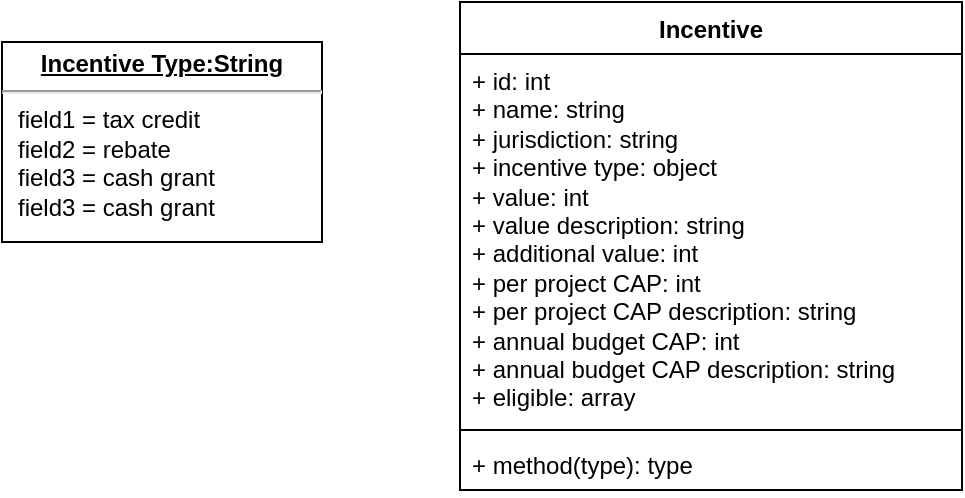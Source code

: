 <mxfile version="21.6.8" type="github">
  <diagram name="Page-1" id="gJ6RrUpg776quc1VQ1CN">
    <mxGraphModel dx="681" dy="591" grid="1" gridSize="10" guides="1" tooltips="1" connect="1" arrows="1" fold="1" page="1" pageScale="1" pageWidth="850" pageHeight="1100" math="0" shadow="0">
      <root>
        <mxCell id="0" />
        <mxCell id="1" parent="0" />
        <mxCell id="aVorhBylGuQE7SIDdrWQ-6" value="Incentive" style="swimlane;fontStyle=1;align=center;verticalAlign=top;childLayout=stackLayout;horizontal=1;startSize=26;horizontalStack=0;resizeParent=1;resizeParentMax=0;resizeLast=0;collapsible=1;marginBottom=0;whiteSpace=wrap;html=1;" vertex="1" parent="1">
          <mxGeometry x="359" y="200" width="251" height="244" as="geometry" />
        </mxCell>
        <mxCell id="aVorhBylGuQE7SIDdrWQ-7" value="+ id: int&lt;br&gt;+ name: string&lt;br&gt;+ jurisdiction: string&lt;br&gt;+ incentive type: object&lt;br&gt;+ value: int&lt;br&gt;+ value description: string&lt;br&gt;+ additional value: int&lt;br&gt;+ per project CAP: int&lt;br&gt;+ per project CAP description: string&lt;br&gt;+ annual budget CAP: int&lt;br&gt;+ annual budget CAP description: string&lt;br&gt;+ eligible: array" style="text;strokeColor=none;fillColor=none;align=left;verticalAlign=top;spacingLeft=4;spacingRight=4;overflow=hidden;rotatable=0;points=[[0,0.5],[1,0.5]];portConstraint=eastwest;whiteSpace=wrap;html=1;" vertex="1" parent="aVorhBylGuQE7SIDdrWQ-6">
          <mxGeometry y="26" width="251" height="184" as="geometry" />
        </mxCell>
        <mxCell id="aVorhBylGuQE7SIDdrWQ-8" value="" style="line;strokeWidth=1;fillColor=none;align=left;verticalAlign=middle;spacingTop=-1;spacingLeft=3;spacingRight=3;rotatable=0;labelPosition=right;points=[];portConstraint=eastwest;strokeColor=inherit;" vertex="1" parent="aVorhBylGuQE7SIDdrWQ-6">
          <mxGeometry y="210" width="251" height="8" as="geometry" />
        </mxCell>
        <mxCell id="aVorhBylGuQE7SIDdrWQ-9" value="+ method(type): type" style="text;strokeColor=none;fillColor=none;align=left;verticalAlign=top;spacingLeft=4;spacingRight=4;overflow=hidden;rotatable=0;points=[[0,0.5],[1,0.5]];portConstraint=eastwest;whiteSpace=wrap;html=1;" vertex="1" parent="aVorhBylGuQE7SIDdrWQ-6">
          <mxGeometry y="218" width="251" height="26" as="geometry" />
        </mxCell>
        <mxCell id="aVorhBylGuQE7SIDdrWQ-10" value="&lt;p style=&quot;margin:0px;margin-top:4px;text-align:center;text-decoration:underline;&quot;&gt;&lt;b&gt;Incentive Type:String&lt;/b&gt;&lt;/p&gt;&lt;hr&gt;&lt;p style=&quot;margin:0px;margin-left:8px;&quot;&gt;field1 = tax credit&lt;br&gt;field2 = rebate&lt;br&gt;field3 = cash grant&lt;/p&gt;&lt;p style=&quot;margin:0px;margin-left:8px;&quot;&gt;field3 = cash grant&lt;br&gt;&lt;/p&gt;" style="verticalAlign=top;align=left;overflow=fill;fontSize=12;fontFamily=Helvetica;html=1;whiteSpace=wrap;" vertex="1" parent="1">
          <mxGeometry x="130" y="220" width="160" height="100" as="geometry" />
        </mxCell>
      </root>
    </mxGraphModel>
  </diagram>
</mxfile>
